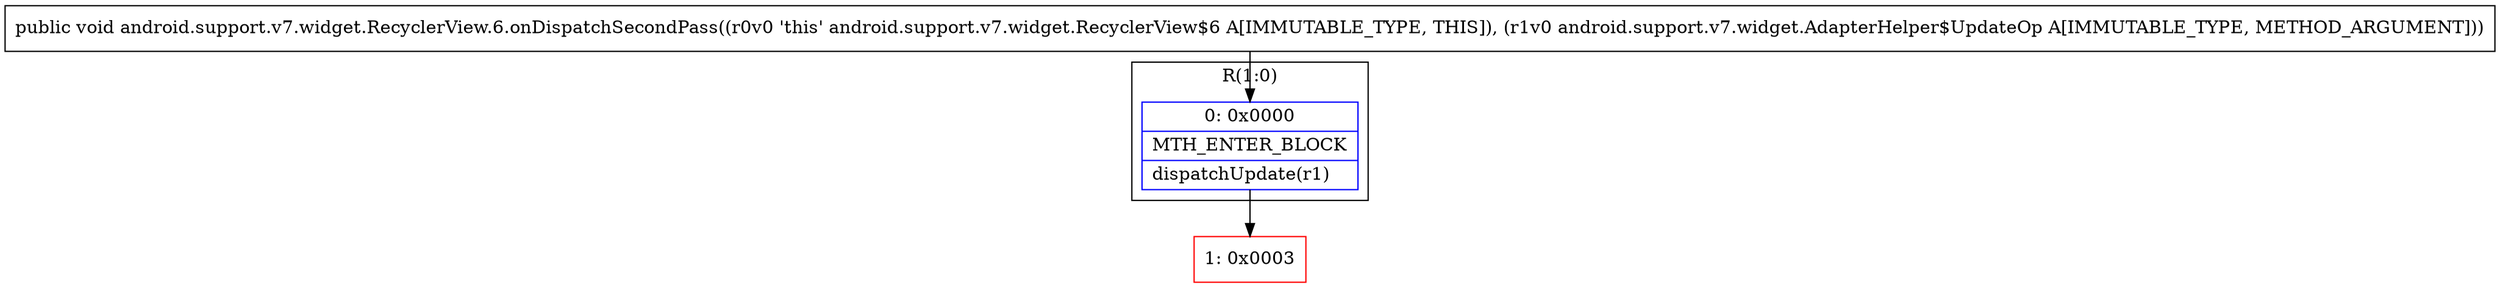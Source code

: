 digraph "CFG forandroid.support.v7.widget.RecyclerView.6.onDispatchSecondPass(Landroid\/support\/v7\/widget\/AdapterHelper$UpdateOp;)V" {
subgraph cluster_Region_300545758 {
label = "R(1:0)";
node [shape=record,color=blue];
Node_0 [shape=record,label="{0\:\ 0x0000|MTH_ENTER_BLOCK\l|dispatchUpdate(r1)\l}"];
}
Node_1 [shape=record,color=red,label="{1\:\ 0x0003}"];
MethodNode[shape=record,label="{public void android.support.v7.widget.RecyclerView.6.onDispatchSecondPass((r0v0 'this' android.support.v7.widget.RecyclerView$6 A[IMMUTABLE_TYPE, THIS]), (r1v0 android.support.v7.widget.AdapterHelper$UpdateOp A[IMMUTABLE_TYPE, METHOD_ARGUMENT])) }"];
MethodNode -> Node_0;
Node_0 -> Node_1;
}


